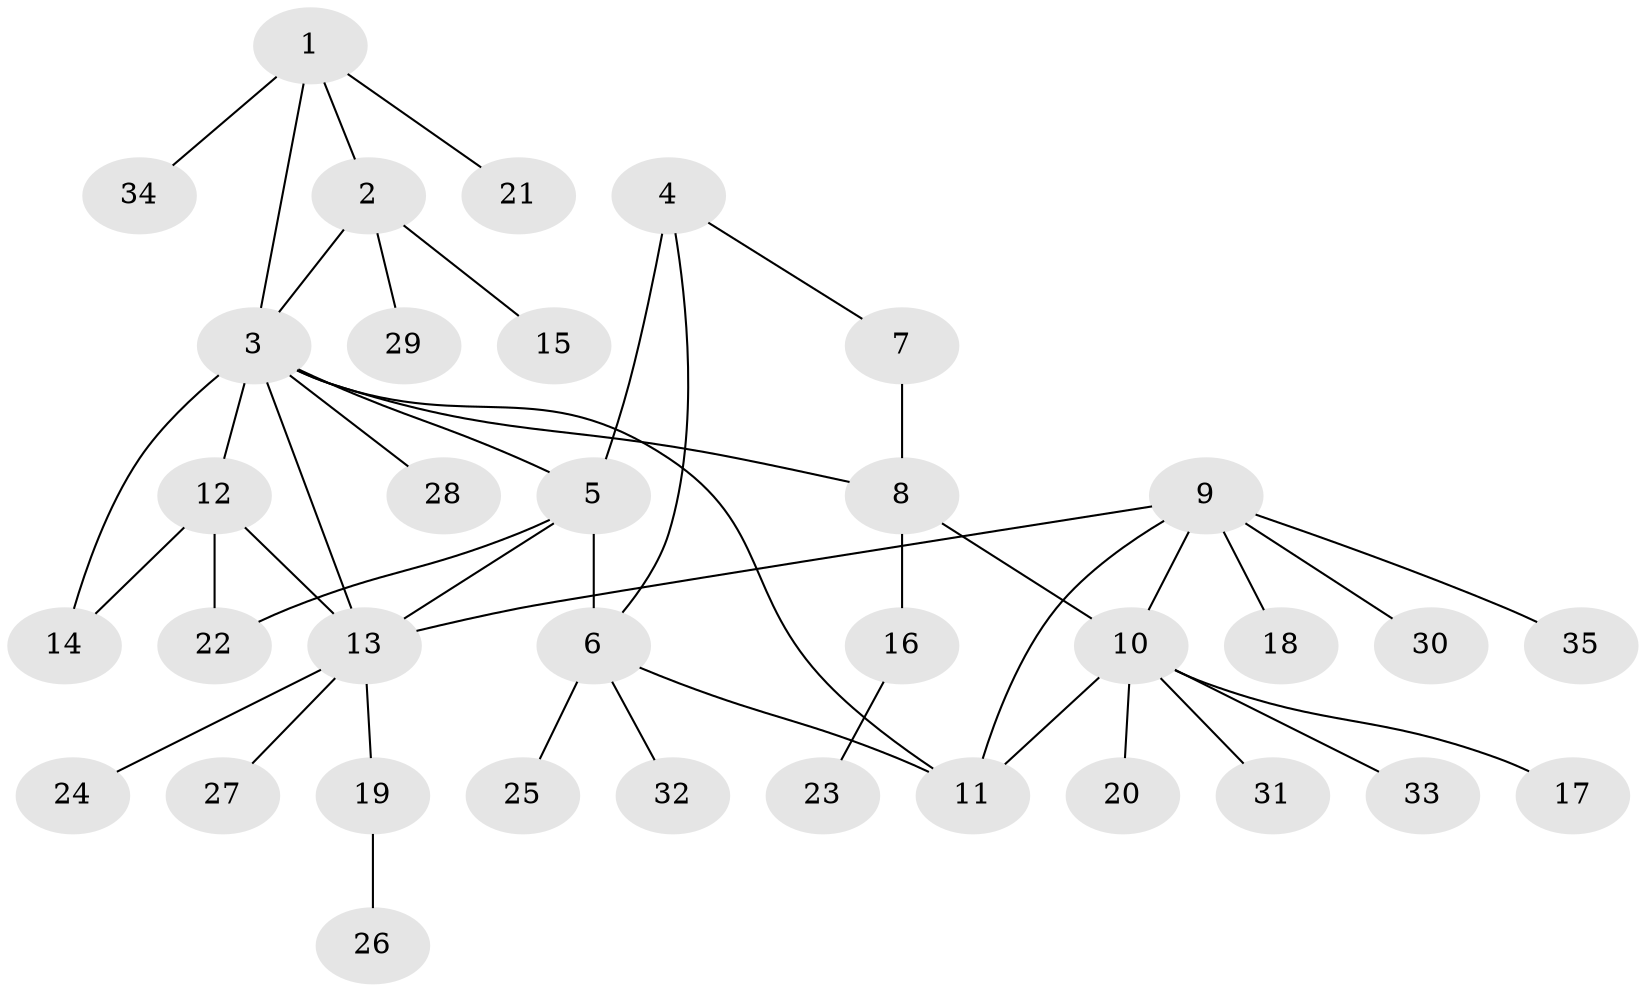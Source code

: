 // original degree distribution, {5: 0.028985507246376812, 9: 0.014492753623188406, 8: 0.043478260869565216, 4: 0.043478260869565216, 6: 0.014492753623188406, 3: 0.043478260869565216, 12: 0.014492753623188406, 2: 0.17391304347826086, 7: 0.014492753623188406, 10: 0.014492753623188406, 1: 0.5942028985507246}
// Generated by graph-tools (version 1.1) at 2025/37/03/09/25 02:37:17]
// undirected, 35 vertices, 45 edges
graph export_dot {
graph [start="1"]
  node [color=gray90,style=filled];
  1;
  2;
  3;
  4;
  5;
  6;
  7;
  8;
  9;
  10;
  11;
  12;
  13;
  14;
  15;
  16;
  17;
  18;
  19;
  20;
  21;
  22;
  23;
  24;
  25;
  26;
  27;
  28;
  29;
  30;
  31;
  32;
  33;
  34;
  35;
  1 -- 2 [weight=1.0];
  1 -- 3 [weight=1.0];
  1 -- 21 [weight=1.0];
  1 -- 34 [weight=1.0];
  2 -- 3 [weight=1.0];
  2 -- 15 [weight=1.0];
  2 -- 29 [weight=1.0];
  3 -- 5 [weight=1.0];
  3 -- 8 [weight=2.0];
  3 -- 11 [weight=1.0];
  3 -- 12 [weight=2.0];
  3 -- 13 [weight=1.0];
  3 -- 14 [weight=1.0];
  3 -- 28 [weight=1.0];
  4 -- 5 [weight=5.0];
  4 -- 6 [weight=1.0];
  4 -- 7 [weight=1.0];
  5 -- 6 [weight=1.0];
  5 -- 13 [weight=1.0];
  5 -- 22 [weight=1.0];
  6 -- 11 [weight=1.0];
  6 -- 25 [weight=1.0];
  6 -- 32 [weight=1.0];
  7 -- 8 [weight=2.0];
  8 -- 10 [weight=1.0];
  8 -- 16 [weight=6.0];
  9 -- 10 [weight=1.0];
  9 -- 11 [weight=1.0];
  9 -- 13 [weight=1.0];
  9 -- 18 [weight=1.0];
  9 -- 30 [weight=1.0];
  9 -- 35 [weight=1.0];
  10 -- 11 [weight=1.0];
  10 -- 17 [weight=1.0];
  10 -- 20 [weight=1.0];
  10 -- 31 [weight=1.0];
  10 -- 33 [weight=1.0];
  12 -- 13 [weight=1.0];
  12 -- 14 [weight=1.0];
  12 -- 22 [weight=5.0];
  13 -- 19 [weight=1.0];
  13 -- 24 [weight=1.0];
  13 -- 27 [weight=1.0];
  16 -- 23 [weight=1.0];
  19 -- 26 [weight=1.0];
}
